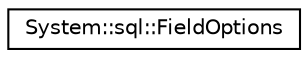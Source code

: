 digraph G
{
  edge [fontname="Helvetica",fontsize="10",labelfontname="Helvetica",labelfontsize="10"];
  node [fontname="Helvetica",fontsize="10",shape=record];
  rankdir="LR";
  Node1 [label="System::sql::FieldOptions",height=0.2,width=0.4,color="black", fillcolor="white", style="filled",URL="$class_system_1_1sql_1_1_field_options.html"];
}
